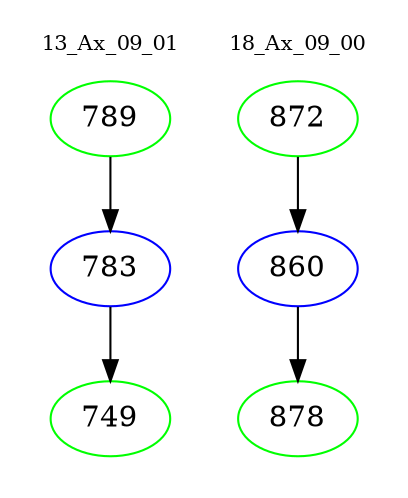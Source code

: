 digraph{
subgraph cluster_0 {
color = white
label = "13_Ax_09_01";
fontsize=10;
T0_789 [label="789", color="green"]
T0_789 -> T0_783 [color="black"]
T0_783 [label="783", color="blue"]
T0_783 -> T0_749 [color="black"]
T0_749 [label="749", color="green"]
}
subgraph cluster_1 {
color = white
label = "18_Ax_09_00";
fontsize=10;
T1_872 [label="872", color="green"]
T1_872 -> T1_860 [color="black"]
T1_860 [label="860", color="blue"]
T1_860 -> T1_878 [color="black"]
T1_878 [label="878", color="green"]
}
}

